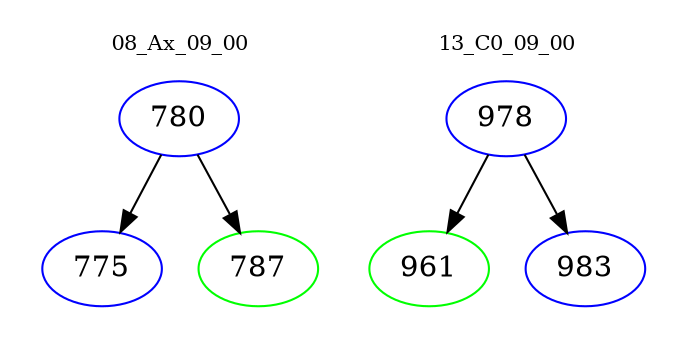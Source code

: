digraph{
subgraph cluster_0 {
color = white
label = "08_Ax_09_00";
fontsize=10;
T0_780 [label="780", color="blue"]
T0_780 -> T0_775 [color="black"]
T0_775 [label="775", color="blue"]
T0_780 -> T0_787 [color="black"]
T0_787 [label="787", color="green"]
}
subgraph cluster_1 {
color = white
label = "13_C0_09_00";
fontsize=10;
T1_978 [label="978", color="blue"]
T1_978 -> T1_961 [color="black"]
T1_961 [label="961", color="green"]
T1_978 -> T1_983 [color="black"]
T1_983 [label="983", color="blue"]
}
}
